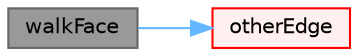 digraph "walkFace"
{
 // LATEX_PDF_SIZE
  bgcolor="transparent";
  edge [fontname=Helvetica,fontsize=10,labelfontname=Helvetica,labelfontsize=10];
  node [fontname=Helvetica,fontsize=10,shape=box,height=0.2,width=0.4];
  rankdir="LR";
  Node1 [id="Node000001",label="walkFace",height=0.2,width=0.4,color="gray40", fillcolor="grey60", style="filled", fontcolor="black",tooltip=" "];
  Node1 -> Node2 [id="edge1_Node000001_Node000002",color="steelblue1",style="solid",tooltip=" "];
  Node2 [id="Node000002",label="otherEdge",height=0.2,width=0.4,color="red", fillcolor="#FFF0F0", style="filled",URL="$namespaceFoam_1_1meshTools.html#a5d2ab7d5b710725eb2c25796afa3cc07",tooltip=" "];
}
